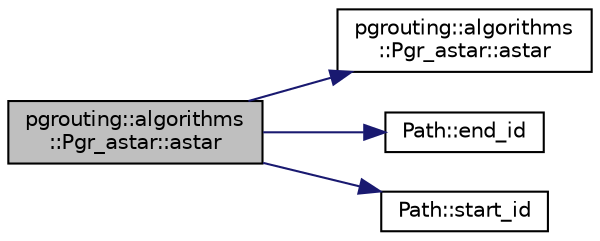 digraph "pgrouting::algorithms::Pgr_astar::astar"
{
  edge [fontname="Helvetica",fontsize="10",labelfontname="Helvetica",labelfontsize="10"];
  node [fontname="Helvetica",fontsize="10",shape=record];
  rankdir="LR";
  Node1 [label="pgrouting::algorithms\l::Pgr_astar::astar",height=0.2,width=0.4,color="black", fillcolor="grey75", style="filled" fontcolor="black"];
  Node1 -> Node2 [color="midnightblue",fontsize="10",style="solid",fontname="Helvetica"];
  Node2 [label="pgrouting::algorithms\l::Pgr_astar::astar",height=0.2,width=0.4,color="black", fillcolor="white", style="filled",URL="$classpgrouting_1_1algorithms_1_1Pgr__astar.html#a556ce53d0181fdf27d13f6e39d109c09",tooltip="one to one astar 1 to 1 "];
  Node1 -> Node3 [color="midnightblue",fontsize="10",style="solid",fontname="Helvetica"];
  Node3 [label="Path::end_id",height=0.2,width=0.4,color="black", fillcolor="white", style="filled",URL="$classPath.html#af813241de9d44cf689932d9166147cf0"];
  Node1 -> Node4 [color="midnightblue",fontsize="10",style="solid",fontname="Helvetica"];
  Node4 [label="Path::start_id",height=0.2,width=0.4,color="black", fillcolor="white", style="filled",URL="$classPath.html#ac7035439d26c9e76a20ca1a06541923e"];
}
